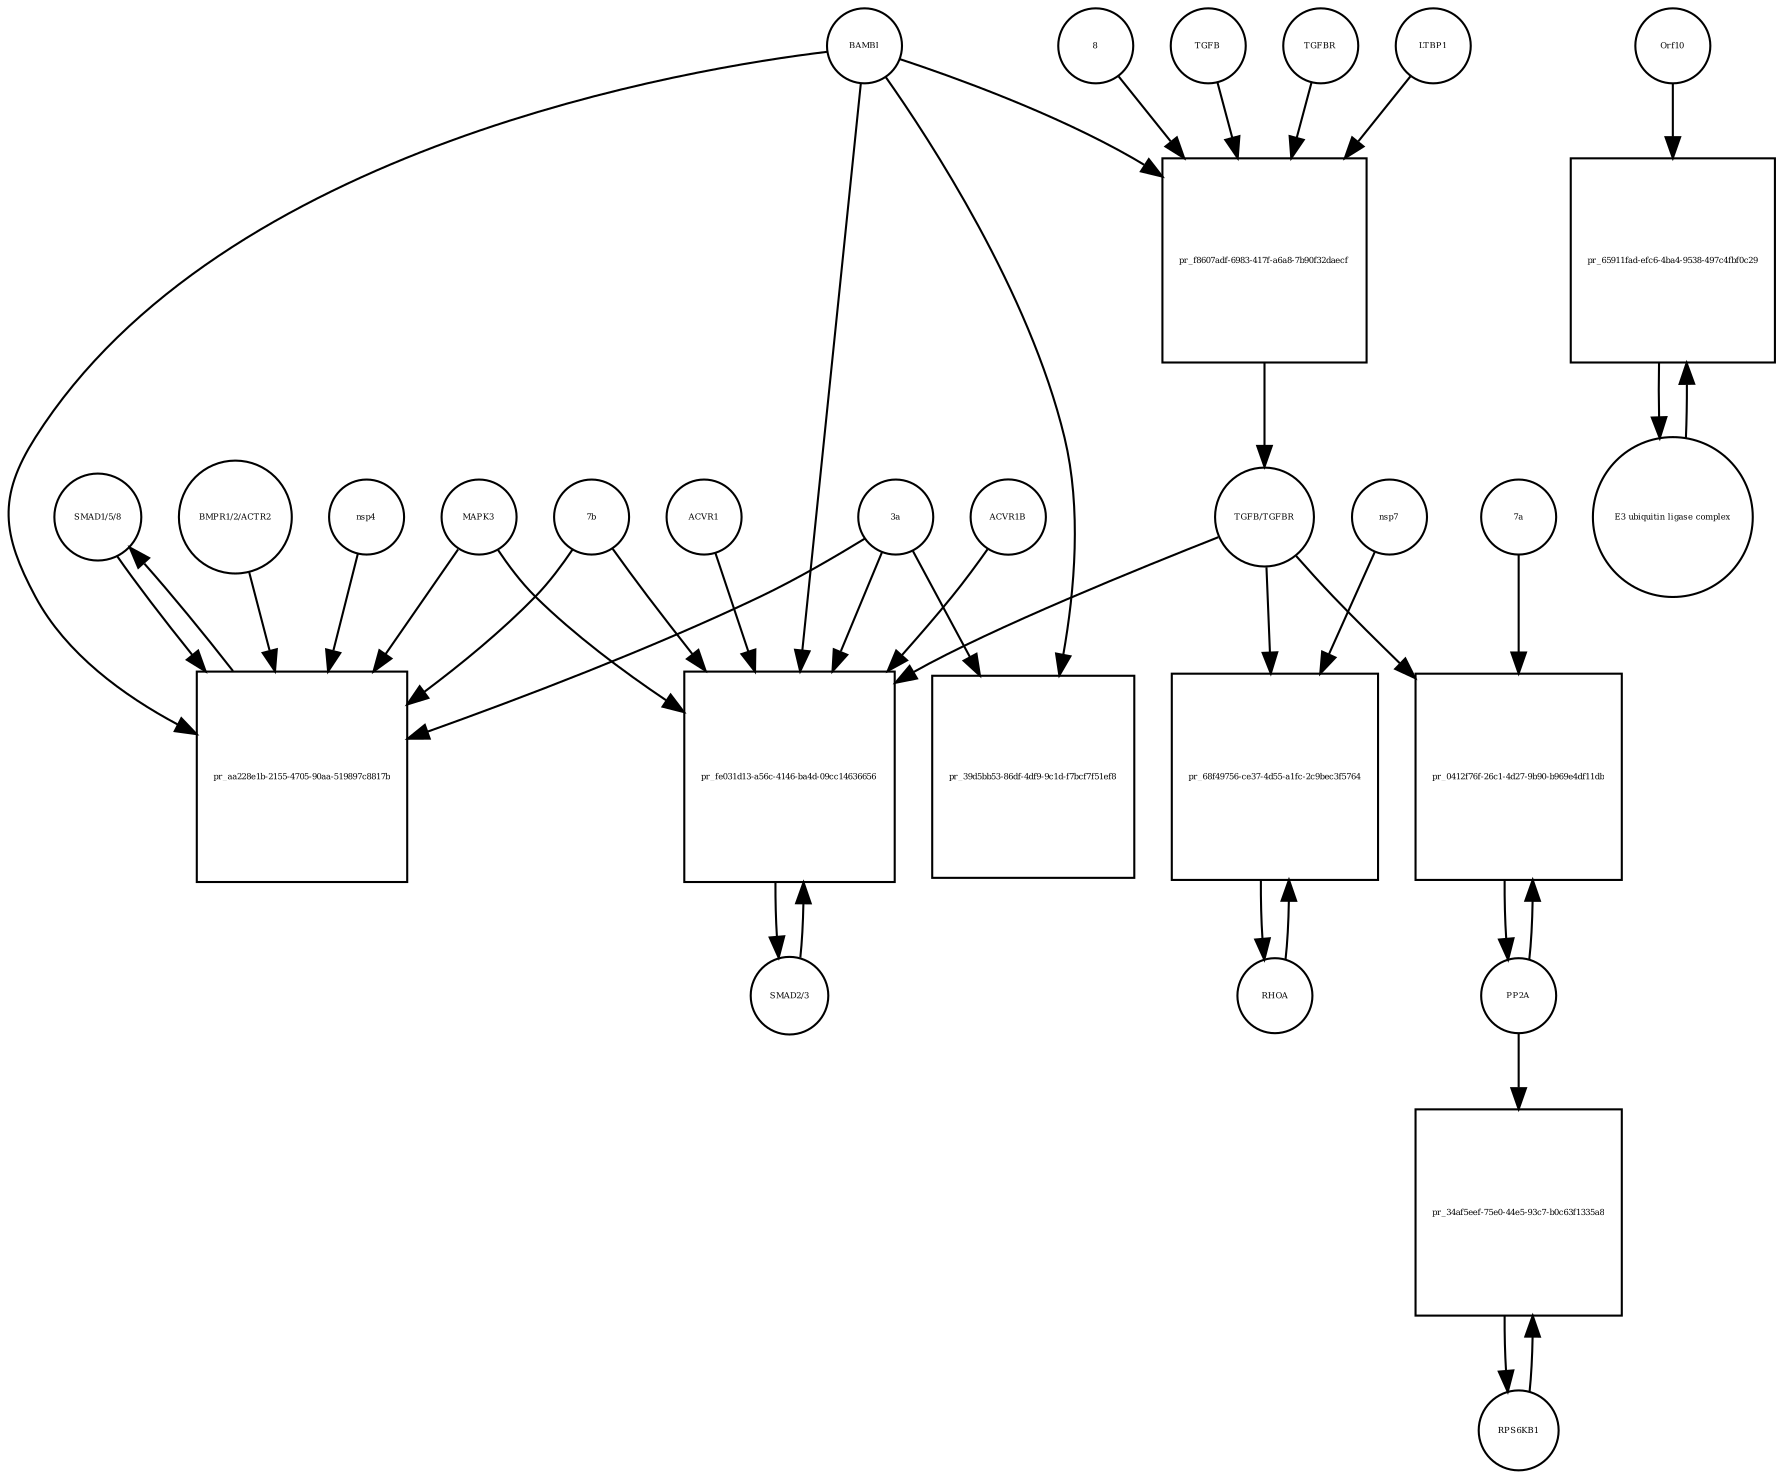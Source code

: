 strict digraph  {
"SMAD1/5/8" [annotation="", bipartite=0, cls=complex, fontsize=4, label="SMAD1/5/8", shape=circle];
"pr_aa228e1b-2155-4705-90aa-519897c8817b" [annotation="", bipartite=1, cls=process, fontsize=4, label="pr_aa228e1b-2155-4705-90aa-519897c8817b", shape=square];
BAMBI [annotation="", bipartite=0, cls=macromolecule, fontsize=4, label=BAMBI, shape=circle];
"BMPR1/2/ACTR2" [annotation="", bipartite=0, cls=complex, fontsize=4, label="BMPR1/2/ACTR2", shape=circle];
MAPK3 [annotation="", bipartite=0, cls=macromolecule, fontsize=4, label=MAPK3, shape=circle];
"3a" [annotation="", bipartite=0, cls=macromolecule, fontsize=4, label="3a", shape=circle];
"7b" [annotation="", bipartite=0, cls=macromolecule, fontsize=4, label="7b", shape=circle];
nsp4 [annotation="", bipartite=0, cls=macromolecule, fontsize=4, label=nsp4, shape=circle];
"SMAD2/3" [annotation="", bipartite=0, cls=complex, fontsize=4, label="SMAD2/3", shape=circle];
"pr_fe031d13-a56c-4146-ba4d-09cc14636656" [annotation="", bipartite=1, cls=process, fontsize=4, label="pr_fe031d13-a56c-4146-ba4d-09cc14636656", shape=square];
"TGFB/TGFBR" [annotation="", bipartite=0, cls=complex, fontsize=4, label="TGFB/TGFBR", shape=circle];
ACVR1 [annotation="", bipartite=0, cls=macromolecule, fontsize=4, label=ACVR1, shape=circle];
ACVR1B [annotation="", bipartite=0, cls=macromolecule, fontsize=4, label=ACVR1B, shape=circle];
RHOA [annotation="", bipartite=0, cls=macromolecule, fontsize=4, label=RHOA, shape=circle];
"pr_68f49756-ce37-4d55-a1fc-2c9bec3f5764" [annotation="", bipartite=1, cls=process, fontsize=4, label="pr_68f49756-ce37-4d55-a1fc-2c9bec3f5764", shape=square];
nsp7 [annotation="", bipartite=0, cls=macromolecule, fontsize=4, label=nsp7, shape=circle];
PP2A [annotation="", bipartite=0, cls=complex, fontsize=4, label=PP2A, shape=circle];
"pr_0412f76f-26c1-4d27-9b90-b969e4df11db" [annotation="", bipartite=1, cls=process, fontsize=4, label="pr_0412f76f-26c1-4d27-9b90-b969e4df11db", shape=square];
"7a" [annotation="", bipartite=0, cls=macromolecule, fontsize=4, label="7a", shape=circle];
RPS6KB1 [annotation="", bipartite=0, cls=macromolecule, fontsize=4, label=RPS6KB1, shape=circle];
"pr_34af5eef-75e0-44e5-93c7-b0c63f1335a8" [annotation="", bipartite=1, cls=process, fontsize=4, label="pr_34af5eef-75e0-44e5-93c7-b0c63f1335a8", shape=square];
"pr_39d5bb53-86df-4df9-9c1d-f7bcf7f51ef8" [annotation="", bipartite=1, cls=process, fontsize=4, label="pr_39d5bb53-86df-4df9-9c1d-f7bcf7f51ef8", shape=square];
TGFB [annotation="", bipartite=0, cls=macromolecule, fontsize=4, label=TGFB, shape=circle];
"pr_f8607adf-6983-417f-a6a8-7b90f32daecf" [annotation="", bipartite=1, cls=process, fontsize=4, label="pr_f8607adf-6983-417f-a6a8-7b90f32daecf", shape=square];
TGFBR [annotation="", bipartite=0, cls=complex, fontsize=4, label=TGFBR, shape=circle];
LTBP1 [annotation="", bipartite=0, cls=macromolecule, fontsize=4, label=LTBP1, shape=circle];
8 [annotation="", bipartite=0, cls=macromolecule, fontsize=4, label=8, shape=circle];
Orf10 [annotation=urn_miriam_ncbiprotein_BCD58762, bipartite=0, cls=macromolecule, fontsize=4, label=Orf10, shape=circle];
"pr_65911fad-efc6-4ba4-9538-497c4fbf0c29" [annotation="", bipartite=1, cls=process, fontsize=4, label="pr_65911fad-efc6-4ba4-9538-497c4fbf0c29", shape=square];
"E3 ubiquitin ligase complex" [annotation="", bipartite=0, cls=complex, fontsize=4, label="E3 ubiquitin ligase complex", shape=circle];
"SMAD1/5/8" -> "pr_aa228e1b-2155-4705-90aa-519897c8817b"  [annotation="", interaction_type=consumption];
"pr_aa228e1b-2155-4705-90aa-519897c8817b" -> "SMAD1/5/8"  [annotation="", interaction_type=production];
BAMBI -> "pr_aa228e1b-2155-4705-90aa-519897c8817b"  [annotation="urn_miriam_doi_10.1101%2F2020.06.17.156455", interaction_type=inhibition];
BAMBI -> "pr_fe031d13-a56c-4146-ba4d-09cc14636656"  [annotation="urn_miriam_doi_10.1101%2F2020.06.17.156455", interaction_type=inhibition];
BAMBI -> "pr_39d5bb53-86df-4df9-9c1d-f7bcf7f51ef8"  [annotation="", interaction_type=consumption];
BAMBI -> "pr_f8607adf-6983-417f-a6a8-7b90f32daecf"  [annotation="urn_miriam_doi_10.1101%2F2020.06.17.156455", interaction_type=inhibition];
"BMPR1/2/ACTR2" -> "pr_aa228e1b-2155-4705-90aa-519897c8817b"  [annotation="urn_miriam_doi_10.1101%2F2020.06.17.156455", interaction_type=catalysis];
MAPK3 -> "pr_aa228e1b-2155-4705-90aa-519897c8817b"  [annotation="urn_miriam_doi_10.1101%2F2020.06.17.156455", interaction_type=inhibition];
MAPK3 -> "pr_fe031d13-a56c-4146-ba4d-09cc14636656"  [annotation="urn_miriam_doi_10.1101%2F2020.06.17.156455", interaction_type=inhibition];
"3a" -> "pr_aa228e1b-2155-4705-90aa-519897c8817b"  [annotation="urn_miriam_doi_10.1101%2F2020.06.17.156455", interaction_type=stimulation];
"3a" -> "pr_fe031d13-a56c-4146-ba4d-09cc14636656"  [annotation="urn_miriam_doi_10.1101%2F2020.06.17.156455", interaction_type=stimulation];
"3a" -> "pr_39d5bb53-86df-4df9-9c1d-f7bcf7f51ef8"  [annotation="urn_miriam_doi_10.1101%2F2020.06.17.156455", interaction_type=stimulation];
"7b" -> "pr_aa228e1b-2155-4705-90aa-519897c8817b"  [annotation="urn_miriam_doi_10.1101%2F2020.06.17.156455", interaction_type=stimulation];
"7b" -> "pr_fe031d13-a56c-4146-ba4d-09cc14636656"  [annotation="urn_miriam_doi_10.1101%2F2020.06.17.156455", interaction_type=stimulation];
nsp4 -> "pr_aa228e1b-2155-4705-90aa-519897c8817b"  [annotation="urn_miriam_doi_10.1101%2F2020.06.17.156455", interaction_type=stimulation];
"SMAD2/3" -> "pr_fe031d13-a56c-4146-ba4d-09cc14636656"  [annotation="", interaction_type=consumption];
"pr_fe031d13-a56c-4146-ba4d-09cc14636656" -> "SMAD2/3"  [annotation="", interaction_type=production];
"TGFB/TGFBR" -> "pr_fe031d13-a56c-4146-ba4d-09cc14636656"  [annotation="urn_miriam_doi_10.1101%2F2020.06.17.156455", interaction_type=stimulation];
"TGFB/TGFBR" -> "pr_68f49756-ce37-4d55-a1fc-2c9bec3f5764"  [annotation="urn_miriam_doi_10.1101%2F2020.06.17.156455", interaction_type=stimulation];
"TGFB/TGFBR" -> "pr_0412f76f-26c1-4d27-9b90-b969e4df11db"  [annotation="urn_miriam_doi_10.1101%2F2020.03.31.019216", interaction_type=stimulation];
ACVR1 -> "pr_fe031d13-a56c-4146-ba4d-09cc14636656"  [annotation="urn_miriam_doi_10.1101%2F2020.06.17.156455", interaction_type=catalysis];
ACVR1B -> "pr_fe031d13-a56c-4146-ba4d-09cc14636656"  [annotation="urn_miriam_doi_10.1101%2F2020.06.17.156455", interaction_type=catalysis];
RHOA -> "pr_68f49756-ce37-4d55-a1fc-2c9bec3f5764"  [annotation="", interaction_type=consumption];
"pr_68f49756-ce37-4d55-a1fc-2c9bec3f5764" -> RHOA  [annotation="", interaction_type=production];
nsp7 -> "pr_68f49756-ce37-4d55-a1fc-2c9bec3f5764"  [annotation="urn_miriam_doi_10.1101%2F2020.06.17.156455", interaction_type=stimulation];
PP2A -> "pr_0412f76f-26c1-4d27-9b90-b969e4df11db"  [annotation="", interaction_type=consumption];
PP2A -> "pr_34af5eef-75e0-44e5-93c7-b0c63f1335a8"  [annotation="", interaction_type=catalysis];
"pr_0412f76f-26c1-4d27-9b90-b969e4df11db" -> PP2A  [annotation="", interaction_type=production];
"7a" -> "pr_0412f76f-26c1-4d27-9b90-b969e4df11db"  [annotation="urn_miriam_doi_10.1101%2F2020.03.31.019216", interaction_type=stimulation];
RPS6KB1 -> "pr_34af5eef-75e0-44e5-93c7-b0c63f1335a8"  [annotation="", interaction_type=consumption];
"pr_34af5eef-75e0-44e5-93c7-b0c63f1335a8" -> RPS6KB1  [annotation="", interaction_type=production];
TGFB -> "pr_f8607adf-6983-417f-a6a8-7b90f32daecf"  [annotation="", interaction_type=consumption];
"pr_f8607adf-6983-417f-a6a8-7b90f32daecf" -> "TGFB/TGFBR"  [annotation="", interaction_type=production];
TGFBR -> "pr_f8607adf-6983-417f-a6a8-7b90f32daecf"  [annotation="", interaction_type=consumption];
LTBP1 -> "pr_f8607adf-6983-417f-a6a8-7b90f32daecf"  [annotation="urn_miriam_doi_10.1101%2F2020.06.17.156455", interaction_type=inhibition];
8 -> "pr_f8607adf-6983-417f-a6a8-7b90f32daecf"  [annotation="urn_miriam_doi_10.1101%2F2020.06.17.156455", interaction_type=stimulation];
Orf10 -> "pr_65911fad-efc6-4ba4-9538-497c4fbf0c29"  [annotation="", interaction_type=consumption];
"pr_65911fad-efc6-4ba4-9538-497c4fbf0c29" -> "E3 ubiquitin ligase complex"  [annotation="", interaction_type=production];
"E3 ubiquitin ligase complex" -> "pr_65911fad-efc6-4ba4-9538-497c4fbf0c29"  [annotation="", interaction_type=consumption];
}
